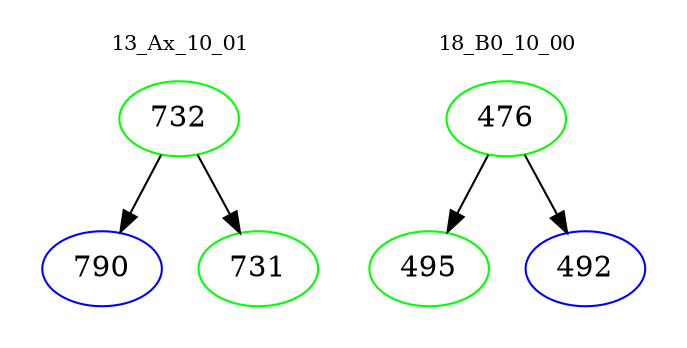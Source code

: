 digraph{
subgraph cluster_0 {
color = white
label = "13_Ax_10_01";
fontsize=10;
T0_732 [label="732", color="green"]
T0_732 -> T0_790 [color="black"]
T0_790 [label="790", color="blue"]
T0_732 -> T0_731 [color="black"]
T0_731 [label="731", color="green"]
}
subgraph cluster_1 {
color = white
label = "18_B0_10_00";
fontsize=10;
T1_476 [label="476", color="green"]
T1_476 -> T1_495 [color="black"]
T1_495 [label="495", color="green"]
T1_476 -> T1_492 [color="black"]
T1_492 [label="492", color="blue"]
}
}
